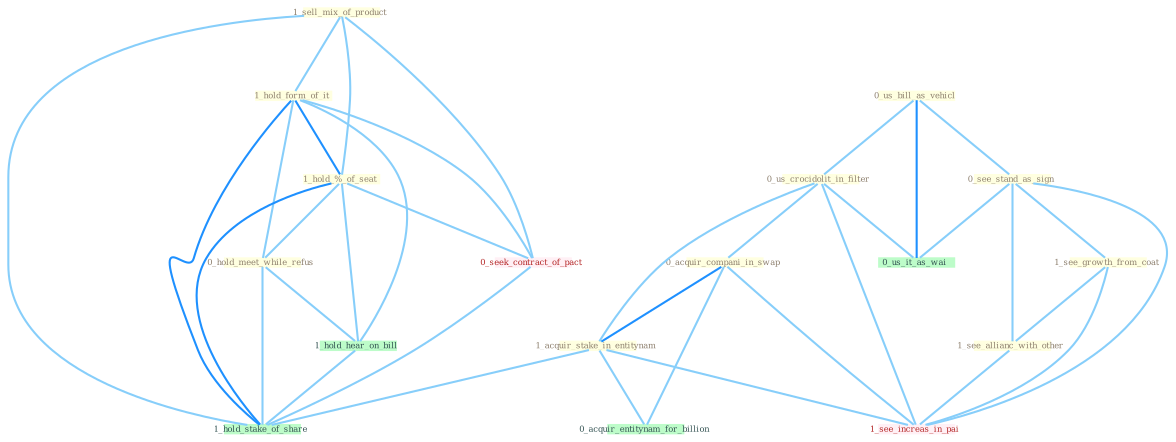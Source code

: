 Graph G{ 
    node
    [shape=polygon,style=filled,width=.5,height=.06,color="#BDFCC9",fixedsize=true,fontsize=4,
    fontcolor="#2f4f4f"];
    {node
    [color="#ffffe0", fontcolor="#8b7d6b"] "1_sell_mix_of_product " "0_us_bill_as_vehicl " "0_us_crocidolit_in_filter " "0_see_stand_as_sign " "0_acquir_compani_in_swap " "1_acquir_stake_in_entitynam " "1_see_growth_from_coat " "1_see_allianc_with_other " "1_hold_form_of_it " "1_hold_%_of_seat " "0_hold_meet_while_refus "}
{node [color="#fff0f5", fontcolor="#b22222"] "0_seek_contract_of_pact " "1_see_increas_in_pai "}
edge [color="#B0E2FF"];

	"1_sell_mix_of_product " -- "1_hold_form_of_it " [w="1", color="#87cefa" ];
	"1_sell_mix_of_product " -- "1_hold_%_of_seat " [w="1", color="#87cefa" ];
	"1_sell_mix_of_product " -- "0_seek_contract_of_pact " [w="1", color="#87cefa" ];
	"1_sell_mix_of_product " -- "1_hold_stake_of_share " [w="1", color="#87cefa" ];
	"0_us_bill_as_vehicl " -- "0_us_crocidolit_in_filter " [w="1", color="#87cefa" ];
	"0_us_bill_as_vehicl " -- "0_see_stand_as_sign " [w="1", color="#87cefa" ];
	"0_us_bill_as_vehicl " -- "0_us_it_as_wai " [w="2", color="#1e90ff" , len=0.8];
	"0_us_crocidolit_in_filter " -- "0_acquir_compani_in_swap " [w="1", color="#87cefa" ];
	"0_us_crocidolit_in_filter " -- "1_acquir_stake_in_entitynam " [w="1", color="#87cefa" ];
	"0_us_crocidolit_in_filter " -- "0_us_it_as_wai " [w="1", color="#87cefa" ];
	"0_us_crocidolit_in_filter " -- "1_see_increas_in_pai " [w="1", color="#87cefa" ];
	"0_see_stand_as_sign " -- "1_see_growth_from_coat " [w="1", color="#87cefa" ];
	"0_see_stand_as_sign " -- "1_see_allianc_with_other " [w="1", color="#87cefa" ];
	"0_see_stand_as_sign " -- "0_us_it_as_wai " [w="1", color="#87cefa" ];
	"0_see_stand_as_sign " -- "1_see_increas_in_pai " [w="1", color="#87cefa" ];
	"0_acquir_compani_in_swap " -- "1_acquir_stake_in_entitynam " [w="2", color="#1e90ff" , len=0.8];
	"0_acquir_compani_in_swap " -- "0_acquir_entitynam_for_billion " [w="1", color="#87cefa" ];
	"0_acquir_compani_in_swap " -- "1_see_increas_in_pai " [w="1", color="#87cefa" ];
	"1_acquir_stake_in_entitynam " -- "0_acquir_entitynam_for_billion " [w="1", color="#87cefa" ];
	"1_acquir_stake_in_entitynam " -- "1_see_increas_in_pai " [w="1", color="#87cefa" ];
	"1_acquir_stake_in_entitynam " -- "1_hold_stake_of_share " [w="1", color="#87cefa" ];
	"1_see_growth_from_coat " -- "1_see_allianc_with_other " [w="1", color="#87cefa" ];
	"1_see_growth_from_coat " -- "1_see_increas_in_pai " [w="1", color="#87cefa" ];
	"1_see_allianc_with_other " -- "1_see_increas_in_pai " [w="1", color="#87cefa" ];
	"1_hold_form_of_it " -- "1_hold_%_of_seat " [w="2", color="#1e90ff" , len=0.8];
	"1_hold_form_of_it " -- "0_hold_meet_while_refus " [w="1", color="#87cefa" ];
	"1_hold_form_of_it " -- "0_seek_contract_of_pact " [w="1", color="#87cefa" ];
	"1_hold_form_of_it " -- "1_hold_hear_on_bill " [w="1", color="#87cefa" ];
	"1_hold_form_of_it " -- "1_hold_stake_of_share " [w="2", color="#1e90ff" , len=0.8];
	"1_hold_%_of_seat " -- "0_hold_meet_while_refus " [w="1", color="#87cefa" ];
	"1_hold_%_of_seat " -- "0_seek_contract_of_pact " [w="1", color="#87cefa" ];
	"1_hold_%_of_seat " -- "1_hold_hear_on_bill " [w="1", color="#87cefa" ];
	"1_hold_%_of_seat " -- "1_hold_stake_of_share " [w="2", color="#1e90ff" , len=0.8];
	"0_hold_meet_while_refus " -- "1_hold_hear_on_bill " [w="1", color="#87cefa" ];
	"0_hold_meet_while_refus " -- "1_hold_stake_of_share " [w="1", color="#87cefa" ];
	"0_seek_contract_of_pact " -- "1_hold_stake_of_share " [w="1", color="#87cefa" ];
	"1_hold_hear_on_bill " -- "1_hold_stake_of_share " [w="1", color="#87cefa" ];
}